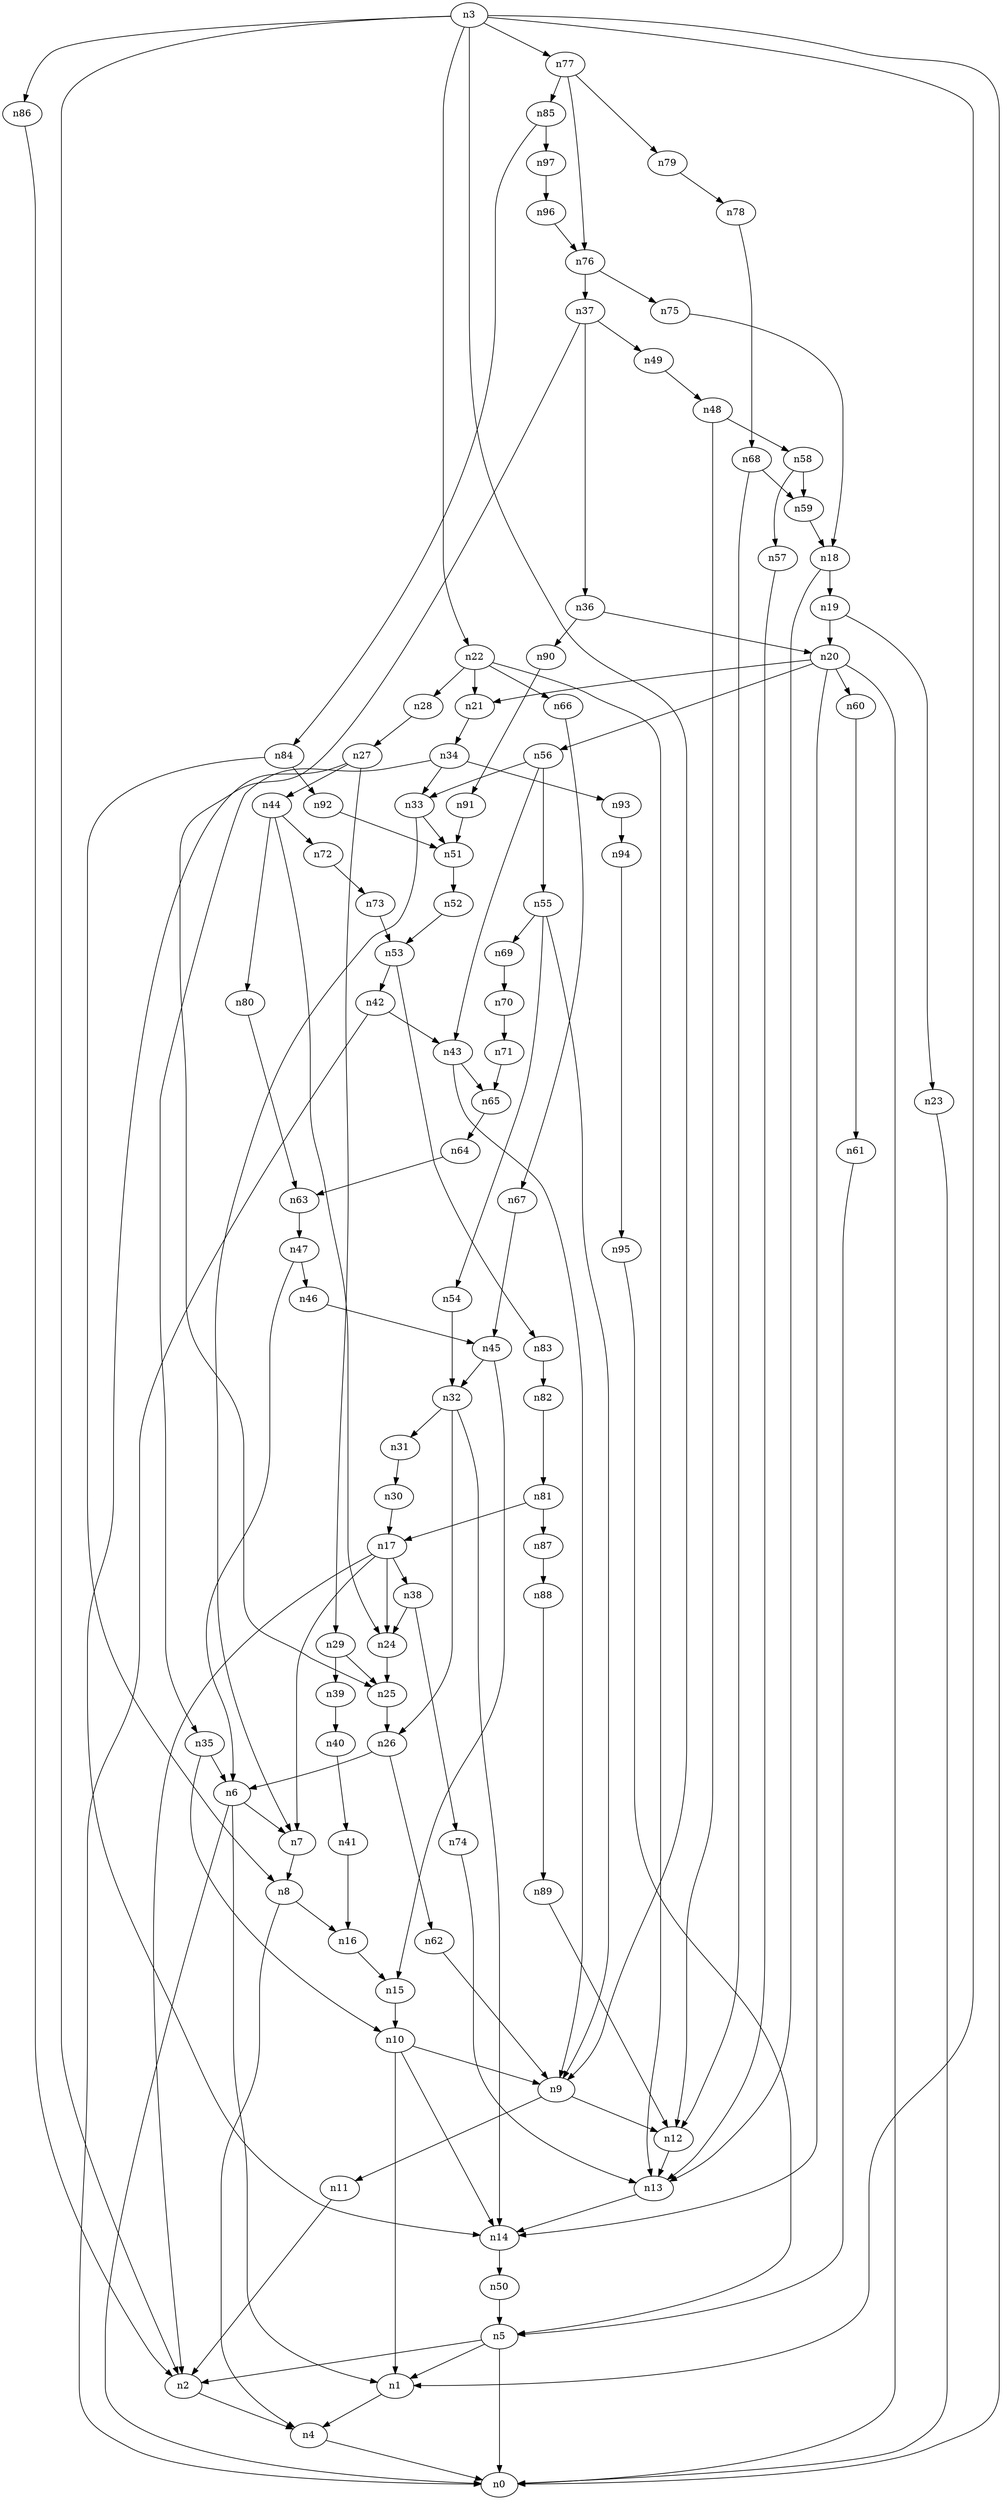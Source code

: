 digraph G {
	n1 -> n4	 [_graphml_id=e4];
	n2 -> n4	 [_graphml_id=e7];
	n3 -> n0	 [_graphml_id=e0];
	n3 -> n1	 [_graphml_id=e3];
	n3 -> n2	 [_graphml_id=e6];
	n3 -> n9	 [_graphml_id=e13];
	n3 -> n22	 [_graphml_id=e33];
	n3 -> n77	 [_graphml_id=e123];
	n3 -> n86	 [_graphml_id=e137];
	n4 -> n0	 [_graphml_id=e1];
	n5 -> n0	 [_graphml_id=e2];
	n5 -> n1	 [_graphml_id=e5];
	n5 -> n2	 [_graphml_id=e8];
	n6 -> n0	 [_graphml_id=e69];
	n6 -> n1	 [_graphml_id=e9];
	n6 -> n7	 [_graphml_id=e10];
	n7 -> n8	 [_graphml_id=e11];
	n8 -> n4	 [_graphml_id=e12];
	n8 -> n16	 [_graphml_id=e24];
	n9 -> n11	 [_graphml_id=e16];
	n9 -> n12	 [_graphml_id=e18];
	n10 -> n1	 [_graphml_id=e15];
	n10 -> n9	 [_graphml_id=e14];
	n10 -> n14	 [_graphml_id=e21];
	n11 -> n2	 [_graphml_id=e17];
	n12 -> n13	 [_graphml_id=e19];
	n13 -> n14	 [_graphml_id=e20];
	n14 -> n50	 [_graphml_id=e78];
	n15 -> n10	 [_graphml_id=e22];
	n16 -> n15	 [_graphml_id=e23];
	n17 -> n2	 [_graphml_id=e26];
	n17 -> n7	 [_graphml_id=e25];
	n17 -> n24	 [_graphml_id=e36];
	n17 -> n38	 [_graphml_id=e57];
	n18 -> n13	 [_graphml_id=e27];
	n18 -> n19	 [_graphml_id=e28];
	n19 -> n20	 [_graphml_id=e29];
	n19 -> n23	 [_graphml_id=e34];
	n20 -> n0	 [_graphml_id=e59];
	n20 -> n14	 [_graphml_id=e30];
	n20 -> n21	 [_graphml_id=e31];
	n20 -> n56	 [_graphml_id=e88];
	n20 -> n60	 [_graphml_id=e94];
	n21 -> n34	 [_graphml_id=e149];
	n22 -> n13	 [_graphml_id=e45];
	n22 -> n21	 [_graphml_id=e32];
	n22 -> n28	 [_graphml_id=e42];
	n22 -> n66	 [_graphml_id=e104];
	n23 -> n0	 [_graphml_id=e35];
	n24 -> n25	 [_graphml_id=e37];
	n25 -> n26	 [_graphml_id=e38];
	n26 -> n6	 [_graphml_id=e39];
	n26 -> n62	 [_graphml_id=e98];
	n27 -> n14	 [_graphml_id=e40];
	n27 -> n29	 [_graphml_id=e43];
	n27 -> n44	 [_graphml_id=e67];
	n28 -> n27	 [_graphml_id=e41];
	n29 -> n25	 [_graphml_id=e44];
	n29 -> n39	 [_graphml_id=e60];
	n30 -> n17	 [_graphml_id=e46];
	n31 -> n30	 [_graphml_id=e47];
	n32 -> n14	 [_graphml_id=e109];
	n32 -> n26	 [_graphml_id=e49];
	n32 -> n31	 [_graphml_id=e48];
	n33 -> n7	 [_graphml_id=e50];
	n33 -> n51	 [_graphml_id=e80];
	n34 -> n33	 [_graphml_id=e51];
	n34 -> n35	 [_graphml_id=e52];
	n34 -> n93	 [_graphml_id=e150];
	n35 -> n6	 [_graphml_id=e79];
	n35 -> n10	 [_graphml_id=e53];
	n36 -> n20	 [_graphml_id=e54];
	n36 -> n90	 [_graphml_id=e144];
	n37 -> n25	 [_graphml_id=e56];
	n37 -> n36	 [_graphml_id=e55];
	n37 -> n49	 [_graphml_id=e76];
	n38 -> n24	 [_graphml_id=e58];
	n38 -> n74	 [_graphml_id=e118];
	n39 -> n40	 [_graphml_id=e61];
	n40 -> n41	 [_graphml_id=e62];
	n41 -> n16	 [_graphml_id=e63];
	n42 -> n0	 [_graphml_id=e64];
	n42 -> n43	 [_graphml_id=e65];
	n43 -> n9	 [_graphml_id=e66];
	n43 -> n65	 [_graphml_id=e103];
	n44 -> n24	 [_graphml_id=e68];
	n44 -> n72	 [_graphml_id=e114];
	n44 -> n80	 [_graphml_id=e128];
	n45 -> n15	 [_graphml_id=e89];
	n45 -> n32	 [_graphml_id=e70];
	n46 -> n45	 [_graphml_id=e71];
	n47 -> n6	 [_graphml_id=e73];
	n47 -> n46	 [_graphml_id=e72];
	n48 -> n12	 [_graphml_id=e74];
	n48 -> n58	 [_graphml_id=e119];
	n49 -> n48	 [_graphml_id=e75];
	n50 -> n5	 [_graphml_id=e77];
	n51 -> n52	 [_graphml_id=e81];
	n52 -> n53	 [_graphml_id=e82];
	n53 -> n42	 [_graphml_id=e83];
	n53 -> n83	 [_graphml_id=e133];
	n54 -> n32	 [_graphml_id=e84];
	n55 -> n9	 [_graphml_id=e86];
	n55 -> n54	 [_graphml_id=e85];
	n55 -> n69	 [_graphml_id=e110];
	n56 -> n33	 [_graphml_id=e99];
	n56 -> n43	 [_graphml_id=e129];
	n56 -> n55	 [_graphml_id=e87];
	n57 -> n13	 [_graphml_id=e90];
	n58 -> n57	 [_graphml_id=e91];
	n58 -> n59	 [_graphml_id=e92];
	n59 -> n18	 [_graphml_id=e93];
	n60 -> n61	 [_graphml_id=e95];
	n61 -> n5	 [_graphml_id=e96];
	n62 -> n9	 [_graphml_id=e97];
	n63 -> n47	 [_graphml_id=e100];
	n64 -> n63	 [_graphml_id=e101];
	n65 -> n64	 [_graphml_id=e102];
	n66 -> n67	 [_graphml_id=e105];
	n67 -> n45	 [_graphml_id=e106];
	n68 -> n12	 [_graphml_id=e108];
	n68 -> n59	 [_graphml_id=e107];
	n69 -> n70	 [_graphml_id=e111];
	n70 -> n71	 [_graphml_id=e112];
	n71 -> n65	 [_graphml_id=e113];
	n72 -> n73	 [_graphml_id=e115];
	n73 -> n53	 [_graphml_id=e116];
	n74 -> n13	 [_graphml_id=e117];
	n75 -> n18	 [_graphml_id=e120];
	n76 -> n37	 [_graphml_id=e139];
	n76 -> n75	 [_graphml_id=e121];
	n77 -> n76	 [_graphml_id=e122];
	n77 -> n79	 [_graphml_id=e126];
	n77 -> n85	 [_graphml_id=e136];
	n78 -> n68	 [_graphml_id=e124];
	n79 -> n78	 [_graphml_id=e125];
	n80 -> n63	 [_graphml_id=e127];
	n81 -> n17	 [_graphml_id=e130];
	n81 -> n87	 [_graphml_id=e140];
	n82 -> n81	 [_graphml_id=e131];
	n83 -> n82	 [_graphml_id=e132];
	n84 -> n8	 [_graphml_id=e134];
	n84 -> n92	 [_graphml_id=e148];
	n85 -> n84	 [_graphml_id=e135];
	n85 -> n97	 [_graphml_id=e156];
	n86 -> n2	 [_graphml_id=e138];
	n87 -> n88	 [_graphml_id=e141];
	n88 -> n89	 [_graphml_id=e142];
	n89 -> n12	 [_graphml_id=e143];
	n90 -> n91	 [_graphml_id=e145];
	n91 -> n51	 [_graphml_id=e146];
	n92 -> n51	 [_graphml_id=e147];
	n93 -> n94	 [_graphml_id=e151];
	n94 -> n95	 [_graphml_id=e152];
	n95 -> n5	 [_graphml_id=e153];
	n96 -> n76	 [_graphml_id=e154];
	n97 -> n96	 [_graphml_id=e155];
}
